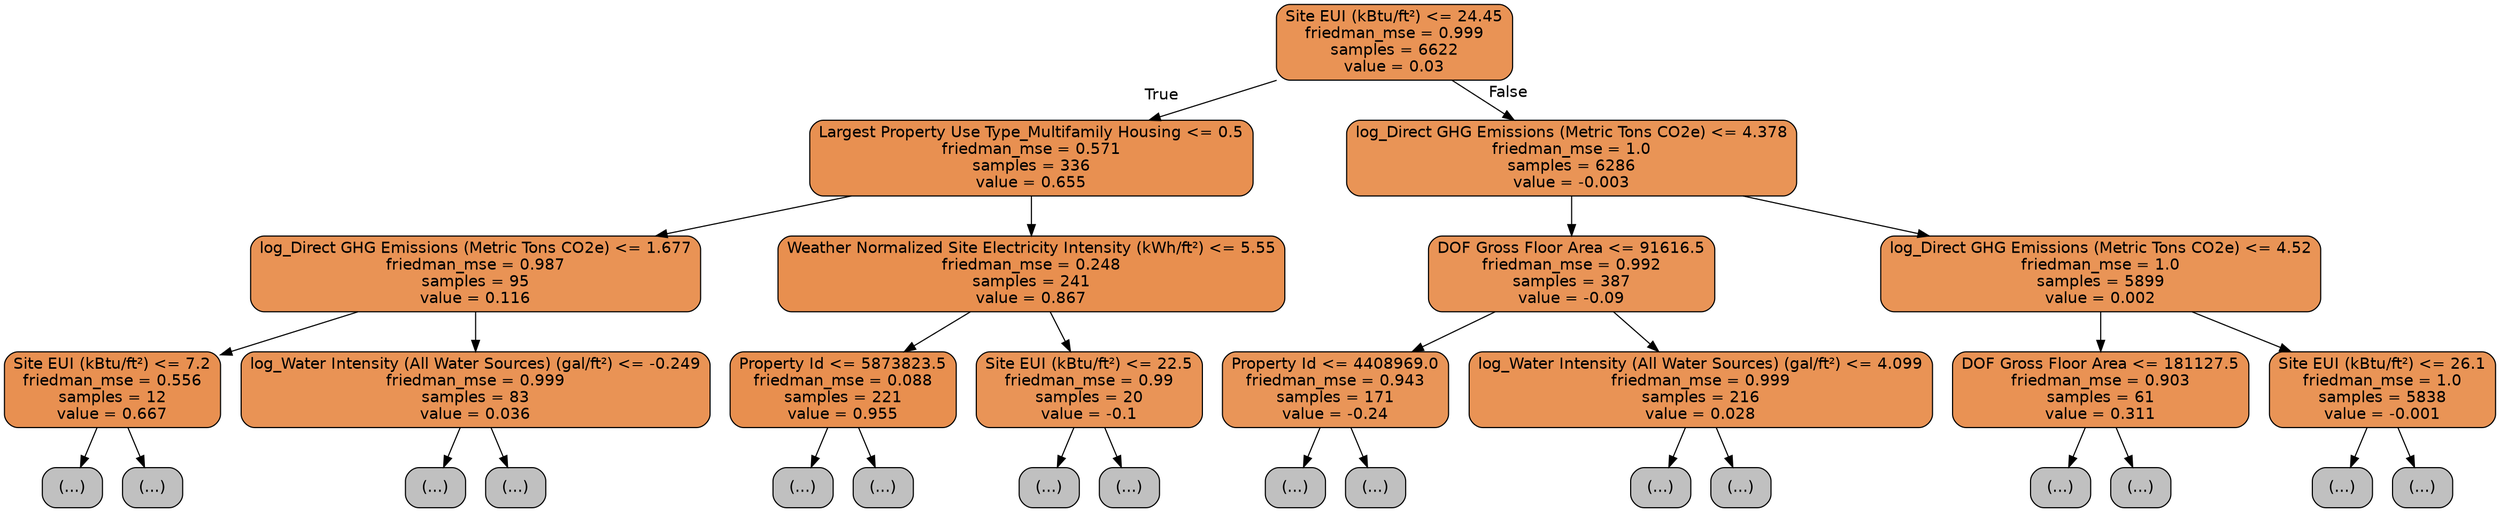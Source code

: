 digraph Tree {
node [shape=box, style="filled, rounded", color="black", fontname=helvetica] ;
edge [fontname=helvetica] ;
0 [label="Site EUI (kBtu/ft²) <= 24.45\nfriedman_mse = 0.999\nsamples = 6622\nvalue = 0.03", fillcolor="#e58139da"] ;
1 [label="Largest Property Use Type_Multifamily Housing <= 0.5\nfriedman_mse = 0.571\nsamples = 336\nvalue = 0.655", fillcolor="#e58139e0"] ;
0 -> 1 [labeldistance=2.5, labelangle=45, headlabel="True"] ;
2 [label="log_Direct GHG Emissions (Metric Tons CO2e) <= 1.677\nfriedman_mse = 0.987\nsamples = 95\nvalue = 0.116", fillcolor="#e58139da"] ;
1 -> 2 ;
3 [label="Site EUI (kBtu/ft²) <= 7.2\nfriedman_mse = 0.556\nsamples = 12\nvalue = 0.667", fillcolor="#e58139e0"] ;
2 -> 3 ;
4 [label="(...)", fillcolor="#C0C0C0"] ;
3 -> 4 ;
5 [label="(...)", fillcolor="#C0C0C0"] ;
3 -> 5 ;
6 [label="log_Water Intensity (All Water Sources) (gal/ft²) <= -0.249\nfriedman_mse = 0.999\nsamples = 83\nvalue = 0.036", fillcolor="#e58139da"] ;
2 -> 6 ;
7 [label="(...)", fillcolor="#C0C0C0"] ;
6 -> 7 ;
8 [label="(...)", fillcolor="#C0C0C0"] ;
6 -> 8 ;
11 [label="Weather Normalized Site Electricity Intensity (kWh/ft²) <= 5.55\nfriedman_mse = 0.248\nsamples = 241\nvalue = 0.867", fillcolor="#e58139e2"] ;
1 -> 11 ;
12 [label="Property Id <= 5873823.5\nfriedman_mse = 0.088\nsamples = 221\nvalue = 0.955", fillcolor="#e58139e2"] ;
11 -> 12 ;
13 [label="(...)", fillcolor="#C0C0C0"] ;
12 -> 13 ;
16 [label="(...)", fillcolor="#C0C0C0"] ;
12 -> 16 ;
17 [label="Site EUI (kBtu/ft²) <= 22.5\nfriedman_mse = 0.99\nsamples = 20\nvalue = -0.1", fillcolor="#e58139d8"] ;
11 -> 17 ;
18 [label="(...)", fillcolor="#C0C0C0"] ;
17 -> 18 ;
19 [label="(...)", fillcolor="#C0C0C0"] ;
17 -> 19 ;
20 [label="log_Direct GHG Emissions (Metric Tons CO2e) <= 4.378\nfriedman_mse = 1.0\nsamples = 6286\nvalue = -0.003", fillcolor="#e58139d9"] ;
0 -> 20 [labeldistance=2.5, labelangle=-45, headlabel="False"] ;
21 [label="DOF Gross Floor Area <= 91616.5\nfriedman_mse = 0.992\nsamples = 387\nvalue = -0.09", fillcolor="#e58139d8"] ;
20 -> 21 ;
22 [label="Property Id <= 4408969.0\nfriedman_mse = 0.943\nsamples = 171\nvalue = -0.24", fillcolor="#e58139d7"] ;
21 -> 22 ;
23 [label="(...)", fillcolor="#C0C0C0"] ;
22 -> 23 ;
26 [label="(...)", fillcolor="#C0C0C0"] ;
22 -> 26 ;
29 [label="log_Water Intensity (All Water Sources) (gal/ft²) <= 4.099\nfriedman_mse = 0.999\nsamples = 216\nvalue = 0.028", fillcolor="#e58139da"] ;
21 -> 29 ;
30 [label="(...)", fillcolor="#C0C0C0"] ;
29 -> 30 ;
33 [label="(...)", fillcolor="#C0C0C0"] ;
29 -> 33 ;
36 [label="log_Direct GHG Emissions (Metric Tons CO2e) <= 4.52\nfriedman_mse = 1.0\nsamples = 5899\nvalue = 0.002", fillcolor="#e58139d9"] ;
20 -> 36 ;
37 [label="DOF Gross Floor Area <= 181127.5\nfriedman_mse = 0.903\nsamples = 61\nvalue = 0.311", fillcolor="#e58139dc"] ;
36 -> 37 ;
38 [label="(...)", fillcolor="#C0C0C0"] ;
37 -> 38 ;
41 [label="(...)", fillcolor="#C0C0C0"] ;
37 -> 41 ;
44 [label="Site EUI (kBtu/ft²) <= 26.1\nfriedman_mse = 1.0\nsamples = 5838\nvalue = -0.001", fillcolor="#e58139d9"] ;
36 -> 44 ;
45 [label="(...)", fillcolor="#C0C0C0"] ;
44 -> 45 ;
48 [label="(...)", fillcolor="#C0C0C0"] ;
44 -> 48 ;
}